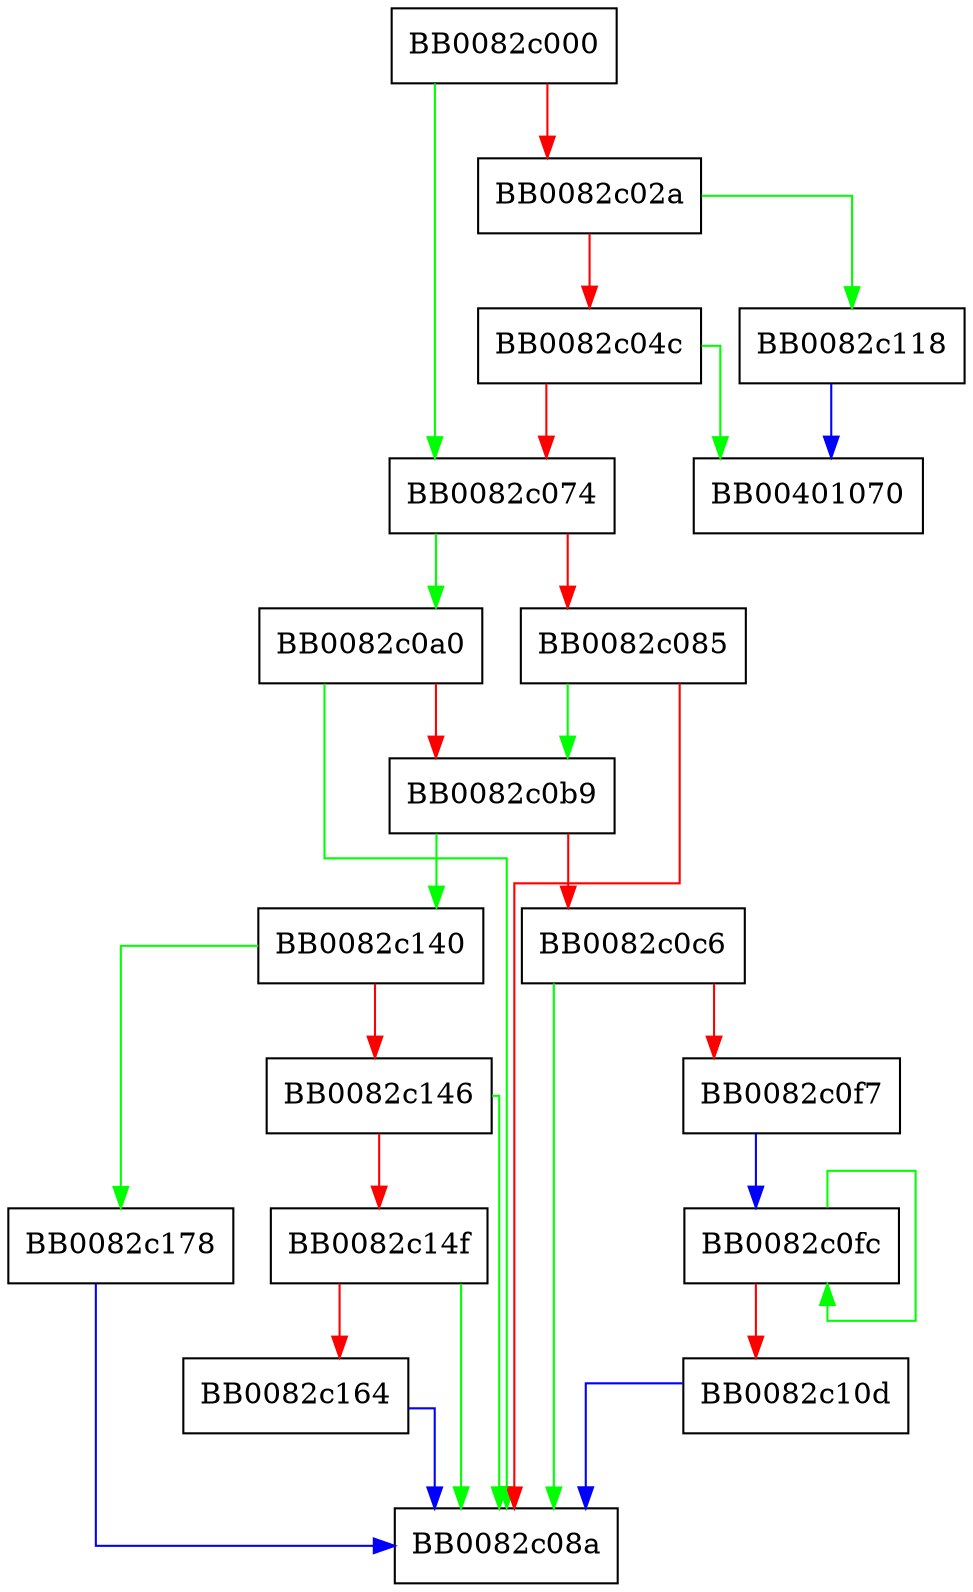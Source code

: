 digraph Poly1305_Update {
  node [shape="box"];
  graph [splines=ortho];
  BB0082c000 -> BB0082c074 [color="green"];
  BB0082c000 -> BB0082c02a [color="red"];
  BB0082c02a -> BB0082c118 [color="green"];
  BB0082c02a -> BB0082c04c [color="red"];
  BB0082c04c -> BB00401070 [color="green"];
  BB0082c04c -> BB0082c074 [color="red"];
  BB0082c074 -> BB0082c0a0 [color="green"];
  BB0082c074 -> BB0082c085 [color="red"];
  BB0082c085 -> BB0082c0b9 [color="green"];
  BB0082c085 -> BB0082c08a [color="red"];
  BB0082c0a0 -> BB0082c08a [color="green"];
  BB0082c0a0 -> BB0082c0b9 [color="red"];
  BB0082c0b9 -> BB0082c140 [color="green"];
  BB0082c0b9 -> BB0082c0c6 [color="red"];
  BB0082c0c6 -> BB0082c08a [color="green"];
  BB0082c0c6 -> BB0082c0f7 [color="red"];
  BB0082c0f7 -> BB0082c0fc [color="blue"];
  BB0082c0fc -> BB0082c0fc [color="green"];
  BB0082c0fc -> BB0082c10d [color="red"];
  BB0082c10d -> BB0082c08a [color="blue"];
  BB0082c118 -> BB00401070 [color="blue"];
  BB0082c140 -> BB0082c178 [color="green"];
  BB0082c140 -> BB0082c146 [color="red"];
  BB0082c146 -> BB0082c08a [color="green"];
  BB0082c146 -> BB0082c14f [color="red"];
  BB0082c14f -> BB0082c08a [color="green"];
  BB0082c14f -> BB0082c164 [color="red"];
  BB0082c164 -> BB0082c08a [color="blue"];
  BB0082c178 -> BB0082c08a [color="blue"];
}